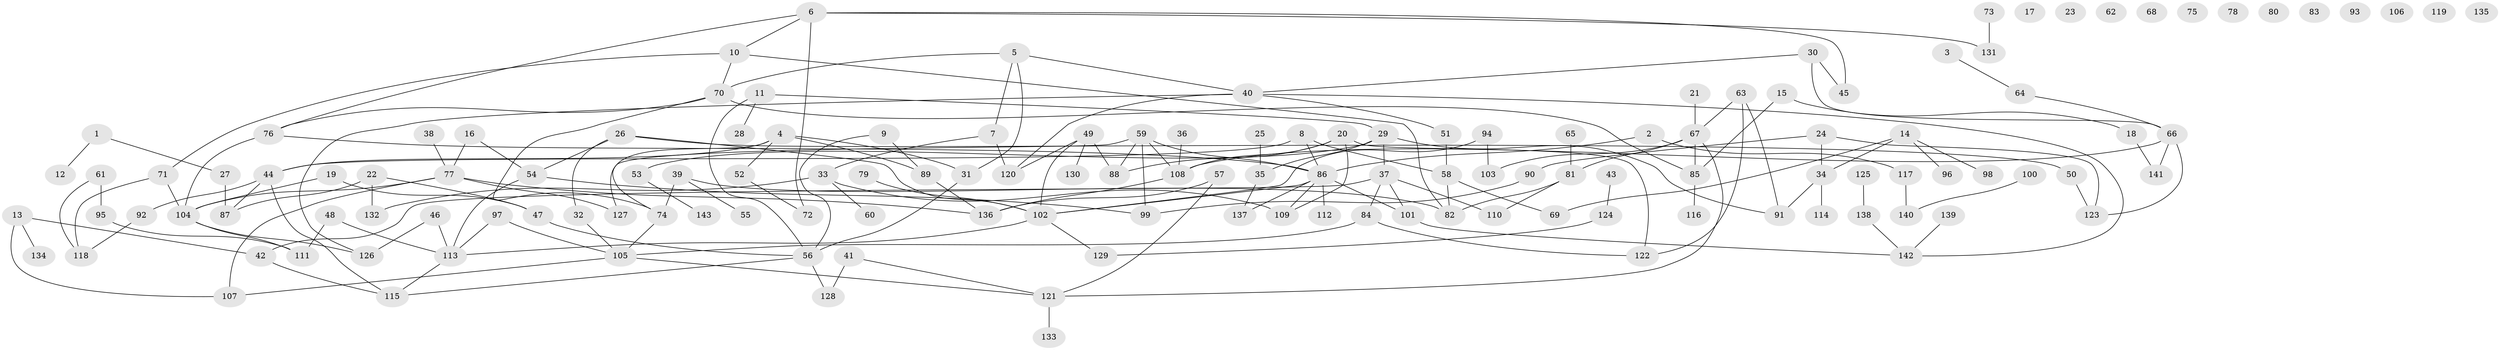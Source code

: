// Generated by graph-tools (version 1.1) at 2025/33/03/09/25 02:33:53]
// undirected, 143 vertices, 186 edges
graph export_dot {
graph [start="1"]
  node [color=gray90,style=filled];
  1;
  2;
  3;
  4;
  5;
  6;
  7;
  8;
  9;
  10;
  11;
  12;
  13;
  14;
  15;
  16;
  17;
  18;
  19;
  20;
  21;
  22;
  23;
  24;
  25;
  26;
  27;
  28;
  29;
  30;
  31;
  32;
  33;
  34;
  35;
  36;
  37;
  38;
  39;
  40;
  41;
  42;
  43;
  44;
  45;
  46;
  47;
  48;
  49;
  50;
  51;
  52;
  53;
  54;
  55;
  56;
  57;
  58;
  59;
  60;
  61;
  62;
  63;
  64;
  65;
  66;
  67;
  68;
  69;
  70;
  71;
  72;
  73;
  74;
  75;
  76;
  77;
  78;
  79;
  80;
  81;
  82;
  83;
  84;
  85;
  86;
  87;
  88;
  89;
  90;
  91;
  92;
  93;
  94;
  95;
  96;
  97;
  98;
  99;
  100;
  101;
  102;
  103;
  104;
  105;
  106;
  107;
  108;
  109;
  110;
  111;
  112;
  113;
  114;
  115;
  116;
  117;
  118;
  119;
  120;
  121;
  122;
  123;
  124;
  125;
  126;
  127;
  128;
  129;
  130;
  131;
  132;
  133;
  134;
  135;
  136;
  137;
  138;
  139;
  140;
  141;
  142;
  143;
  1 -- 12;
  1 -- 27;
  2 -- 86;
  2 -- 117;
  3 -- 64;
  4 -- 31;
  4 -- 44;
  4 -- 52;
  4 -- 74;
  4 -- 89;
  5 -- 7;
  5 -- 31;
  5 -- 40;
  5 -- 70;
  6 -- 10;
  6 -- 45;
  6 -- 72;
  6 -- 76;
  6 -- 131;
  7 -- 33;
  7 -- 120;
  8 -- 44;
  8 -- 58;
  8 -- 86;
  9 -- 56;
  9 -- 89;
  10 -- 70;
  10 -- 71;
  10 -- 82;
  11 -- 28;
  11 -- 29;
  11 -- 56;
  13 -- 42;
  13 -- 107;
  13 -- 134;
  14 -- 34;
  14 -- 69;
  14 -- 96;
  14 -- 98;
  15 -- 18;
  15 -- 85;
  16 -- 54;
  16 -- 77;
  18 -- 141;
  19 -- 47;
  19 -- 104;
  20 -- 88;
  20 -- 108;
  20 -- 109;
  20 -- 122;
  21 -- 67;
  22 -- 47;
  22 -- 87;
  22 -- 132;
  24 -- 34;
  24 -- 90;
  24 -- 123;
  25 -- 35;
  26 -- 32;
  26 -- 50;
  26 -- 54;
  26 -- 102;
  27 -- 87;
  29 -- 35;
  29 -- 37;
  29 -- 53;
  29 -- 91;
  30 -- 40;
  30 -- 45;
  30 -- 66;
  31 -- 56;
  32 -- 105;
  33 -- 60;
  33 -- 109;
  33 -- 132;
  34 -- 91;
  34 -- 114;
  35 -- 137;
  36 -- 108;
  37 -- 42;
  37 -- 84;
  37 -- 101;
  37 -- 110;
  38 -- 77;
  39 -- 55;
  39 -- 74;
  39 -- 82;
  40 -- 51;
  40 -- 120;
  40 -- 126;
  40 -- 142;
  41 -- 121;
  41 -- 128;
  42 -- 115;
  43 -- 124;
  44 -- 87;
  44 -- 92;
  44 -- 115;
  46 -- 113;
  46 -- 126;
  47 -- 56;
  48 -- 111;
  48 -- 113;
  49 -- 88;
  49 -- 102;
  49 -- 120;
  49 -- 130;
  50 -- 123;
  51 -- 58;
  52 -- 72;
  53 -- 143;
  54 -- 99;
  54 -- 113;
  56 -- 115;
  56 -- 128;
  57 -- 121;
  57 -- 136;
  58 -- 69;
  58 -- 82;
  59 -- 86;
  59 -- 88;
  59 -- 99;
  59 -- 108;
  59 -- 127;
  61 -- 95;
  61 -- 118;
  63 -- 67;
  63 -- 91;
  63 -- 122;
  64 -- 66;
  65 -- 81;
  66 -- 108;
  66 -- 123;
  66 -- 141;
  67 -- 81;
  67 -- 85;
  67 -- 103;
  67 -- 121;
  70 -- 74;
  70 -- 76;
  70 -- 85;
  71 -- 104;
  71 -- 118;
  73 -- 131;
  74 -- 105;
  76 -- 86;
  76 -- 104;
  77 -- 104;
  77 -- 107;
  77 -- 127;
  77 -- 136;
  79 -- 102;
  81 -- 82;
  81 -- 110;
  84 -- 105;
  84 -- 122;
  85 -- 116;
  86 -- 101;
  86 -- 102;
  86 -- 109;
  86 -- 112;
  86 -- 137;
  89 -- 136;
  90 -- 99;
  92 -- 118;
  94 -- 102;
  94 -- 103;
  95 -- 111;
  97 -- 105;
  97 -- 113;
  100 -- 140;
  101 -- 142;
  102 -- 113;
  102 -- 129;
  104 -- 111;
  104 -- 126;
  105 -- 107;
  105 -- 121;
  108 -- 136;
  113 -- 115;
  117 -- 140;
  121 -- 133;
  124 -- 129;
  125 -- 138;
  138 -- 142;
  139 -- 142;
}
